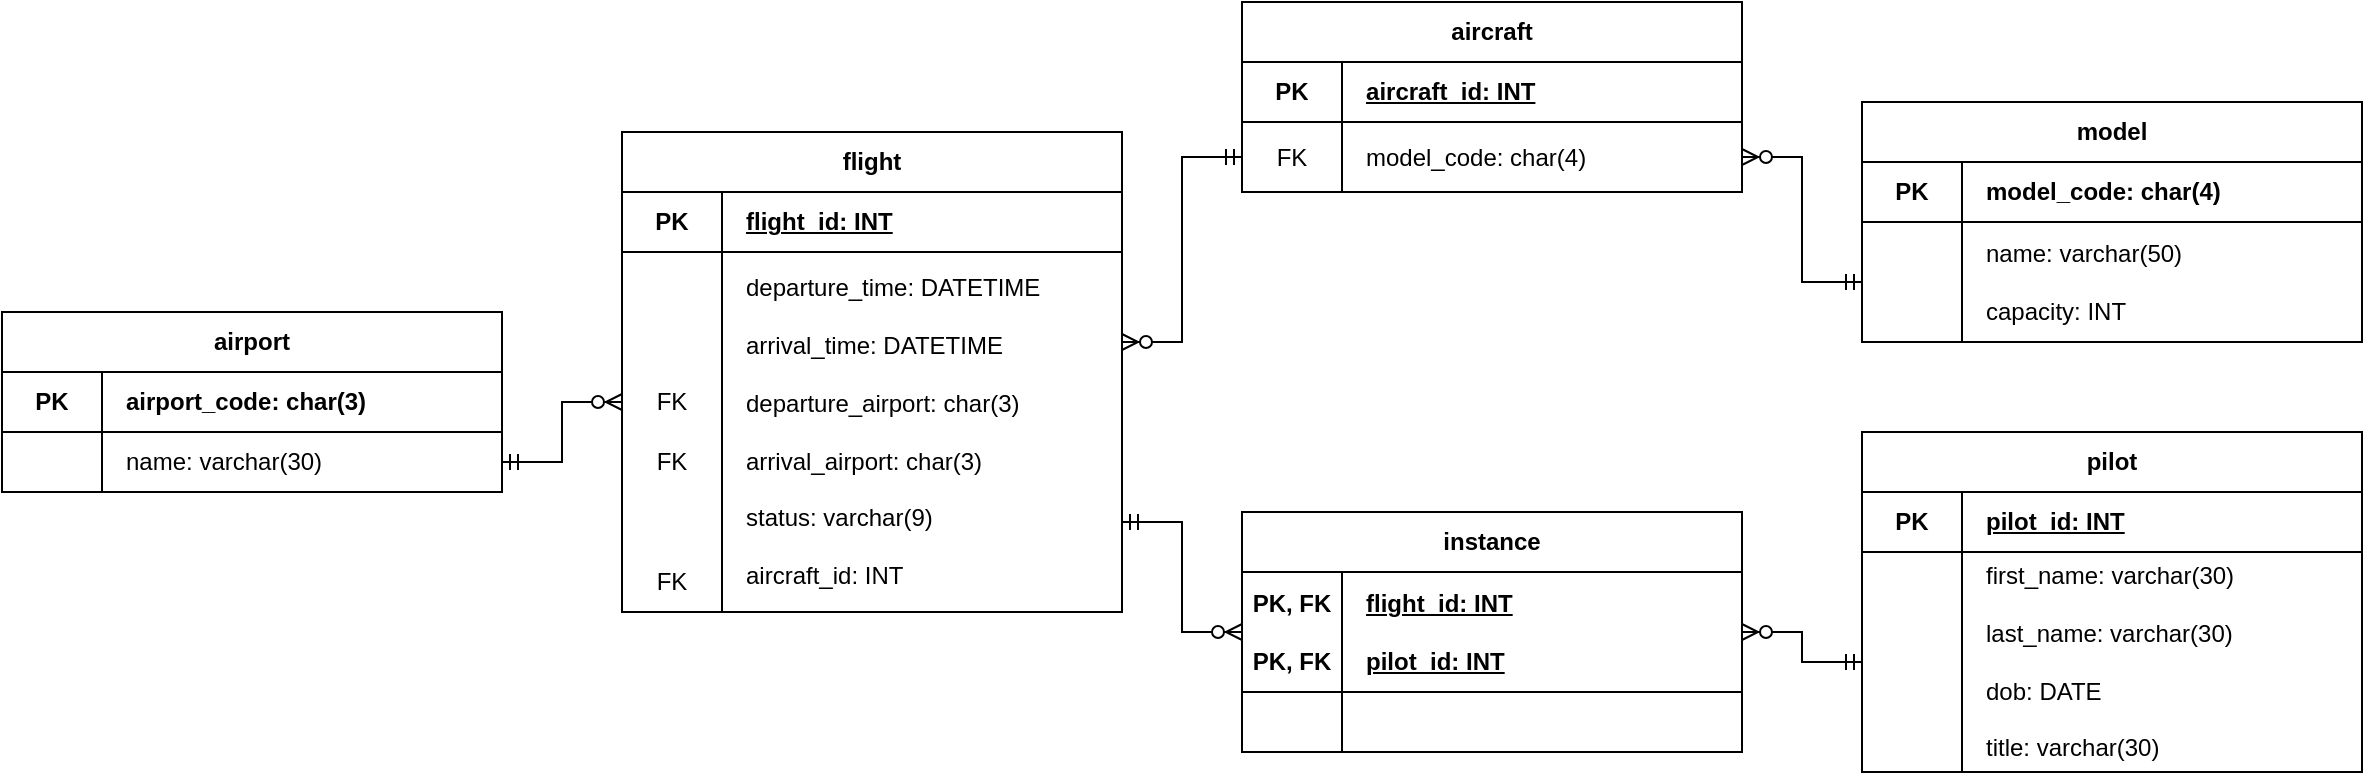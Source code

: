 <mxfile version="22.1.8" type="github">
  <diagram id="R2lEEEUBdFMjLlhIrx00" name="Page-1">
    <mxGraphModel dx="1900" dy="522" grid="1" gridSize="10" guides="1" tooltips="1" connect="1" arrows="1" fold="1" page="1" pageScale="1" pageWidth="850" pageHeight="1100" math="0" shadow="0" extFonts="Permanent Marker^https://fonts.googleapis.com/css?family=Permanent+Marker">
      <root>
        <mxCell id="0" />
        <mxCell id="1" parent="0" />
        <mxCell id="ir4UWvBM02QtJO0HviSu-25" value="&lt;b style=&quot;&quot;&gt;&lt;i&gt;&amp;nbsp; &amp;nbsp;&lt;/i&gt;&lt;u&gt;aircraft_id: INT&lt;/u&gt;&lt;/b&gt;" style="rounded=0;whiteSpace=wrap;html=1;fillColor=none;align=left;" parent="1" vertex="1">
          <mxGeometry x="160" y="165" width="200" height="30" as="geometry" />
        </mxCell>
        <mxCell id="ir4UWvBM02QtJO0HviSu-26" value="&lt;b&gt;PK&lt;/b&gt;" style="rounded=0;whiteSpace=wrap;html=1;fillColor=none;" parent="1" vertex="1">
          <mxGeometry x="110" y="165" width="50" height="30" as="geometry" />
        </mxCell>
        <mxCell id="ir4UWvBM02QtJO0HviSu-27" value="" style="rounded=0;whiteSpace=wrap;html=1;fillColor=none;" parent="1" vertex="1">
          <mxGeometry x="110" y="195" width="50" height="35" as="geometry" />
        </mxCell>
        <mxCell id="ir4UWvBM02QtJO0HviSu-28" value="&amp;nbsp; &amp;nbsp;model_code: char(4)" style="rounded=0;whiteSpace=wrap;html=1;fillColor=none;align=left;" parent="1" vertex="1">
          <mxGeometry x="160" y="195" width="200" height="35" as="geometry" />
        </mxCell>
        <mxCell id="ir4UWvBM02QtJO0HviSu-29" value="&lt;b&gt;aircraft&lt;/b&gt;" style="rounded=0;whiteSpace=wrap;html=1;fillColor=none;" parent="1" vertex="1">
          <mxGeometry x="110" y="135" width="250" height="30" as="geometry" />
        </mxCell>
        <mxCell id="ir4UWvBM02QtJO0HviSu-42" value="&lt;b style=&quot;&quot;&gt;&lt;i&gt;&amp;nbsp; &amp;nbsp;&lt;/i&gt;&lt;u&gt;flight_id: INT&lt;/u&gt;&lt;/b&gt;" style="rounded=0;whiteSpace=wrap;html=1;fillColor=none;align=left;" parent="1" vertex="1">
          <mxGeometry x="-150" y="230" width="200" height="30" as="geometry" />
        </mxCell>
        <mxCell id="ir4UWvBM02QtJO0HviSu-43" value="&lt;b&gt;PK&lt;/b&gt;" style="rounded=0;whiteSpace=wrap;html=1;fillColor=none;" parent="1" vertex="1">
          <mxGeometry x="-200" y="230" width="50" height="30" as="geometry" />
        </mxCell>
        <mxCell id="ir4UWvBM02QtJO0HviSu-44" value="" style="rounded=0;whiteSpace=wrap;html=1;fillColor=none;" parent="1" vertex="1">
          <mxGeometry x="-200" y="260" width="50" height="180" as="geometry" />
        </mxCell>
        <mxCell id="ir4UWvBM02QtJO0HviSu-45" value="&amp;nbsp; &amp;nbsp;departure_time: DATETIME&lt;br&gt;&lt;br&gt;&amp;nbsp; &amp;nbsp;arrival_time: DATETIME&lt;br&gt;&lt;br&gt;&amp;nbsp; &amp;nbsp;departure_airport: char(3)&lt;br&gt;&lt;br&gt;&amp;nbsp; &amp;nbsp;arrival_airport: char(3)&lt;br&gt;&lt;br&gt;&amp;nbsp; &amp;nbsp;status: varchar(9)&lt;br&gt;&lt;br&gt;&amp;nbsp; &amp;nbsp;aircraft_id: INT" style="rounded=0;whiteSpace=wrap;html=1;fillColor=none;align=left;" parent="1" vertex="1">
          <mxGeometry x="-150" y="260" width="200" height="180" as="geometry" />
        </mxCell>
        <mxCell id="ir4UWvBM02QtJO0HviSu-46" value="&lt;b&gt;flight&lt;/b&gt;" style="rounded=0;whiteSpace=wrap;html=1;fillColor=none;" parent="1" vertex="1">
          <mxGeometry x="-200" y="200" width="250" height="30" as="geometry" />
        </mxCell>
        <mxCell id="ir4UWvBM02QtJO0HviSu-47" value="&lt;b style=&quot;&quot;&gt;&lt;i&gt;&amp;nbsp; &amp;nbsp;&lt;/i&gt;&lt;u&gt;pilot_id: INT&lt;/u&gt;&lt;/b&gt;" style="rounded=0;whiteSpace=wrap;html=1;fillColor=none;align=left;" parent="1" vertex="1">
          <mxGeometry x="470" y="380" width="200" height="30" as="geometry" />
        </mxCell>
        <mxCell id="ir4UWvBM02QtJO0HviSu-48" value="&lt;b&gt;PK&lt;/b&gt;" style="rounded=0;whiteSpace=wrap;html=1;fillColor=none;" parent="1" vertex="1">
          <mxGeometry x="420" y="380" width="50" height="30" as="geometry" />
        </mxCell>
        <mxCell id="ir4UWvBM02QtJO0HviSu-49" value="" style="rounded=0;whiteSpace=wrap;html=1;fillColor=none;" parent="1" vertex="1">
          <mxGeometry x="420" y="410" width="50" height="110" as="geometry" />
        </mxCell>
        <mxCell id="ir4UWvBM02QtJO0HviSu-50" value="&amp;nbsp; &amp;nbsp;first_name: varchar(30)&lt;br&gt;&lt;br&gt;&amp;nbsp; &amp;nbsp;last_name: varchar(30)&lt;br&gt;&lt;br&gt;&amp;nbsp; &amp;nbsp;dob: DATE&lt;br&gt;&lt;br&gt;&amp;nbsp; &amp;nbsp;title: varchar(30)" style="rounded=0;whiteSpace=wrap;html=1;fillColor=none;align=left;" parent="1" vertex="1">
          <mxGeometry x="470" y="410" width="200" height="110" as="geometry" />
        </mxCell>
        <mxCell id="ir4UWvBM02QtJO0HviSu-51" value="&lt;b&gt;pilot&lt;/b&gt;" style="rounded=0;whiteSpace=wrap;html=1;fillColor=none;" parent="1" vertex="1">
          <mxGeometry x="420" y="350" width="250" height="30" as="geometry" />
        </mxCell>
        <mxCell id="ir4UWvBM02QtJO0HviSu-57" value="&amp;nbsp; &amp;nbsp;&lt;b&gt;&lt;u&gt;flight_id: INT&lt;/u&gt;&lt;br&gt;&lt;br&gt;&amp;nbsp; &amp;nbsp;&lt;u&gt;pilot_id: INT&lt;/u&gt;&lt;br&gt;&lt;/b&gt;" style="rounded=0;whiteSpace=wrap;html=1;fillColor=none;align=left;" parent="1" vertex="1">
          <mxGeometry x="160" y="420" width="200" height="60" as="geometry" />
        </mxCell>
        <mxCell id="ir4UWvBM02QtJO0HviSu-58" value="&lt;b&gt;PK, FK&lt;br&gt;&lt;br&gt;PK, FK&lt;br&gt;&lt;/b&gt;" style="rounded=0;whiteSpace=wrap;html=1;fillColor=none;" parent="1" vertex="1">
          <mxGeometry x="110" y="420" width="50" height="60" as="geometry" />
        </mxCell>
        <mxCell id="ir4UWvBM02QtJO0HviSu-59" value="" style="rounded=0;whiteSpace=wrap;html=1;fillColor=none;" parent="1" vertex="1">
          <mxGeometry x="110" y="480" width="50" height="30" as="geometry" />
        </mxCell>
        <mxCell id="ir4UWvBM02QtJO0HviSu-60" value="" style="rounded=0;whiteSpace=wrap;html=1;fillColor=none;align=left;" parent="1" vertex="1">
          <mxGeometry x="160" y="480" width="200" height="30" as="geometry" />
        </mxCell>
        <mxCell id="ir4UWvBM02QtJO0HviSu-61" value="&lt;b&gt;instance&lt;/b&gt;" style="rounded=0;whiteSpace=wrap;html=1;fillColor=none;" parent="1" vertex="1">
          <mxGeometry x="110" y="390" width="250" height="30" as="geometry" />
        </mxCell>
        <mxCell id="ir4UWvBM02QtJO0HviSu-62" value="&lt;b&gt;&lt;i&gt;&amp;nbsp; &amp;nbsp;&lt;/i&gt;model_code: char(4)&lt;/b&gt;" style="rounded=0;whiteSpace=wrap;html=1;fillColor=none;align=left;" parent="1" vertex="1">
          <mxGeometry x="470" y="215" width="200" height="30" as="geometry" />
        </mxCell>
        <mxCell id="ir4UWvBM02QtJO0HviSu-63" value="&lt;b&gt;PK&lt;/b&gt;" style="rounded=0;whiteSpace=wrap;html=1;fillColor=none;" parent="1" vertex="1">
          <mxGeometry x="420" y="215" width="50" height="30" as="geometry" />
        </mxCell>
        <mxCell id="ir4UWvBM02QtJO0HviSu-64" value="" style="rounded=0;whiteSpace=wrap;html=1;fillColor=none;" parent="1" vertex="1">
          <mxGeometry x="420" y="245" width="50" height="60" as="geometry" />
        </mxCell>
        <mxCell id="ir4UWvBM02QtJO0HviSu-65" value="&amp;nbsp; &amp;nbsp;name: varchar(50)&lt;br&gt;&lt;br&gt;&amp;nbsp; &amp;nbsp;capacity: INT" style="rounded=0;whiteSpace=wrap;html=1;fillColor=none;align=left;" parent="1" vertex="1">
          <mxGeometry x="470" y="245" width="200" height="60" as="geometry" />
        </mxCell>
        <mxCell id="ir4UWvBM02QtJO0HviSu-66" value="&lt;b&gt;model&lt;/b&gt;" style="rounded=0;whiteSpace=wrap;html=1;fillColor=none;" parent="1" vertex="1">
          <mxGeometry x="420" y="185" width="250" height="30" as="geometry" />
        </mxCell>
        <mxCell id="ir4UWvBM02QtJO0HviSu-68" value="FK" style="rounded=0;whiteSpace=wrap;html=1;fillColor=none;strokeColor=none;" parent="1" vertex="1">
          <mxGeometry x="110" y="197.5" width="50" height="30" as="geometry" />
        </mxCell>
        <mxCell id="ir4UWvBM02QtJO0HviSu-78" value="FK" style="rounded=0;whiteSpace=wrap;html=1;fillColor=none;strokeColor=none;" parent="1" vertex="1">
          <mxGeometry x="-200" y="410" width="50" height="30" as="geometry" />
        </mxCell>
        <mxCell id="ir4UWvBM02QtJO0HviSu-80" value="" style="edgeStyle=entityRelationEdgeStyle;fontSize=12;html=1;endArrow=ERzeroToMany;startArrow=ERmandOne;rounded=0;entryX=1;entryY=0.5;entryDx=0;entryDy=0;exitX=0;exitY=0.5;exitDx=0;exitDy=0;" parent="1" source="ir4UWvBM02QtJO0HviSu-64" target="ir4UWvBM02QtJO0HviSu-28" edge="1">
          <mxGeometry width="100" height="100" relative="1" as="geometry">
            <mxPoint x="370" y="320" as="sourcePoint" />
            <mxPoint x="470" y="220" as="targetPoint" />
          </mxGeometry>
        </mxCell>
        <mxCell id="ir4UWvBM02QtJO0HviSu-84" value="" style="edgeStyle=entityRelationEdgeStyle;fontSize=12;html=1;endArrow=ERzeroToMany;startArrow=ERmandOne;rounded=0;exitX=0;exitY=0.5;exitDx=0;exitDy=0;entryX=1;entryY=0.25;entryDx=0;entryDy=0;" parent="1" source="ir4UWvBM02QtJO0HviSu-27" target="ir4UWvBM02QtJO0HviSu-45" edge="1">
          <mxGeometry width="100" height="100" relative="1" as="geometry">
            <mxPoint x="-10" y="390" as="sourcePoint" />
            <mxPoint x="130" y="330" as="targetPoint" />
          </mxGeometry>
        </mxCell>
        <mxCell id="ir4UWvBM02QtJO0HviSu-85" value="" style="edgeStyle=entityRelationEdgeStyle;fontSize=12;html=1;endArrow=ERzeroToMany;startArrow=ERmandOne;rounded=0;entryX=0;entryY=0.5;entryDx=0;entryDy=0;exitX=1;exitY=0.75;exitDx=0;exitDy=0;" parent="1" source="ir4UWvBM02QtJO0HviSu-45" target="ir4UWvBM02QtJO0HviSu-58" edge="1">
          <mxGeometry width="100" height="100" relative="1" as="geometry">
            <mxPoint x="110" y="410" as="sourcePoint" />
            <mxPoint x="280" y="260" as="targetPoint" />
            <Array as="points">
              <mxPoint x="90" y="380" />
              <mxPoint x="-50" y="380" />
            </Array>
          </mxGeometry>
        </mxCell>
        <mxCell id="ir4UWvBM02QtJO0HviSu-89" value="" style="edgeStyle=entityRelationEdgeStyle;fontSize=12;html=1;endArrow=ERzeroToMany;startArrow=ERmandOne;rounded=0;entryX=1;entryY=0.5;entryDx=0;entryDy=0;exitX=0;exitY=0.5;exitDx=0;exitDy=0;" parent="1" source="ir4UWvBM02QtJO0HviSu-49" target="ir4UWvBM02QtJO0HviSu-57" edge="1">
          <mxGeometry width="100" height="100" relative="1" as="geometry">
            <mxPoint x="190" y="510" as="sourcePoint" />
            <mxPoint x="290" y="410" as="targetPoint" />
          </mxGeometry>
        </mxCell>
        <mxCell id="vELmG8DF15X5LQoGDyiL-1" value="&lt;b&gt;&amp;nbsp; &amp;nbsp;airport_code: char(3)&lt;br&gt;&lt;/b&gt;" style="rounded=0;whiteSpace=wrap;html=1;fillColor=none;align=left;" vertex="1" parent="1">
          <mxGeometry x="-460" y="320" width="200" height="30" as="geometry" />
        </mxCell>
        <mxCell id="vELmG8DF15X5LQoGDyiL-2" value="&lt;b&gt;PK&lt;br&gt;&lt;/b&gt;" style="rounded=0;whiteSpace=wrap;html=1;fillColor=none;" vertex="1" parent="1">
          <mxGeometry x="-510" y="320" width="50" height="30" as="geometry" />
        </mxCell>
        <mxCell id="vELmG8DF15X5LQoGDyiL-3" value="" style="rounded=0;whiteSpace=wrap;html=1;fillColor=none;" vertex="1" parent="1">
          <mxGeometry x="-510" y="350" width="50" height="30" as="geometry" />
        </mxCell>
        <mxCell id="vELmG8DF15X5LQoGDyiL-4" value="&amp;nbsp; &amp;nbsp;name: varchar(30)" style="rounded=0;whiteSpace=wrap;html=1;fillColor=none;align=left;" vertex="1" parent="1">
          <mxGeometry x="-460" y="350" width="200" height="30" as="geometry" />
        </mxCell>
        <mxCell id="vELmG8DF15X5LQoGDyiL-5" value="&lt;b&gt;airport&lt;/b&gt;" style="rounded=0;whiteSpace=wrap;html=1;fillColor=none;" vertex="1" parent="1">
          <mxGeometry x="-510" y="290" width="250" height="30" as="geometry" />
        </mxCell>
        <mxCell id="vELmG8DF15X5LQoGDyiL-10" value="FK" style="rounded=0;whiteSpace=wrap;html=1;fillColor=none;strokeColor=none;" vertex="1" parent="1">
          <mxGeometry x="-200" y="350" width="50" height="30" as="geometry" />
        </mxCell>
        <mxCell id="vELmG8DF15X5LQoGDyiL-11" value="FK" style="rounded=0;whiteSpace=wrap;html=1;fillColor=none;strokeColor=none;" vertex="1" parent="1">
          <mxGeometry x="-200" y="320" width="50" height="30" as="geometry" />
        </mxCell>
        <mxCell id="vELmG8DF15X5LQoGDyiL-14" value="" style="edgeStyle=entityRelationEdgeStyle;fontSize=12;html=1;endArrow=ERzeroToMany;startArrow=ERmandOne;rounded=0;exitX=1;exitY=0.5;exitDx=0;exitDy=0;entryX=0;entryY=0.5;entryDx=0;entryDy=0;" edge="1" parent="1" source="vELmG8DF15X5LQoGDyiL-4" target="vELmG8DF15X5LQoGDyiL-11">
          <mxGeometry width="100" height="100" relative="1" as="geometry">
            <mxPoint x="-300" y="227.5" as="sourcePoint" />
            <mxPoint x="-200" y="127.5" as="targetPoint" />
          </mxGeometry>
        </mxCell>
      </root>
    </mxGraphModel>
  </diagram>
</mxfile>
